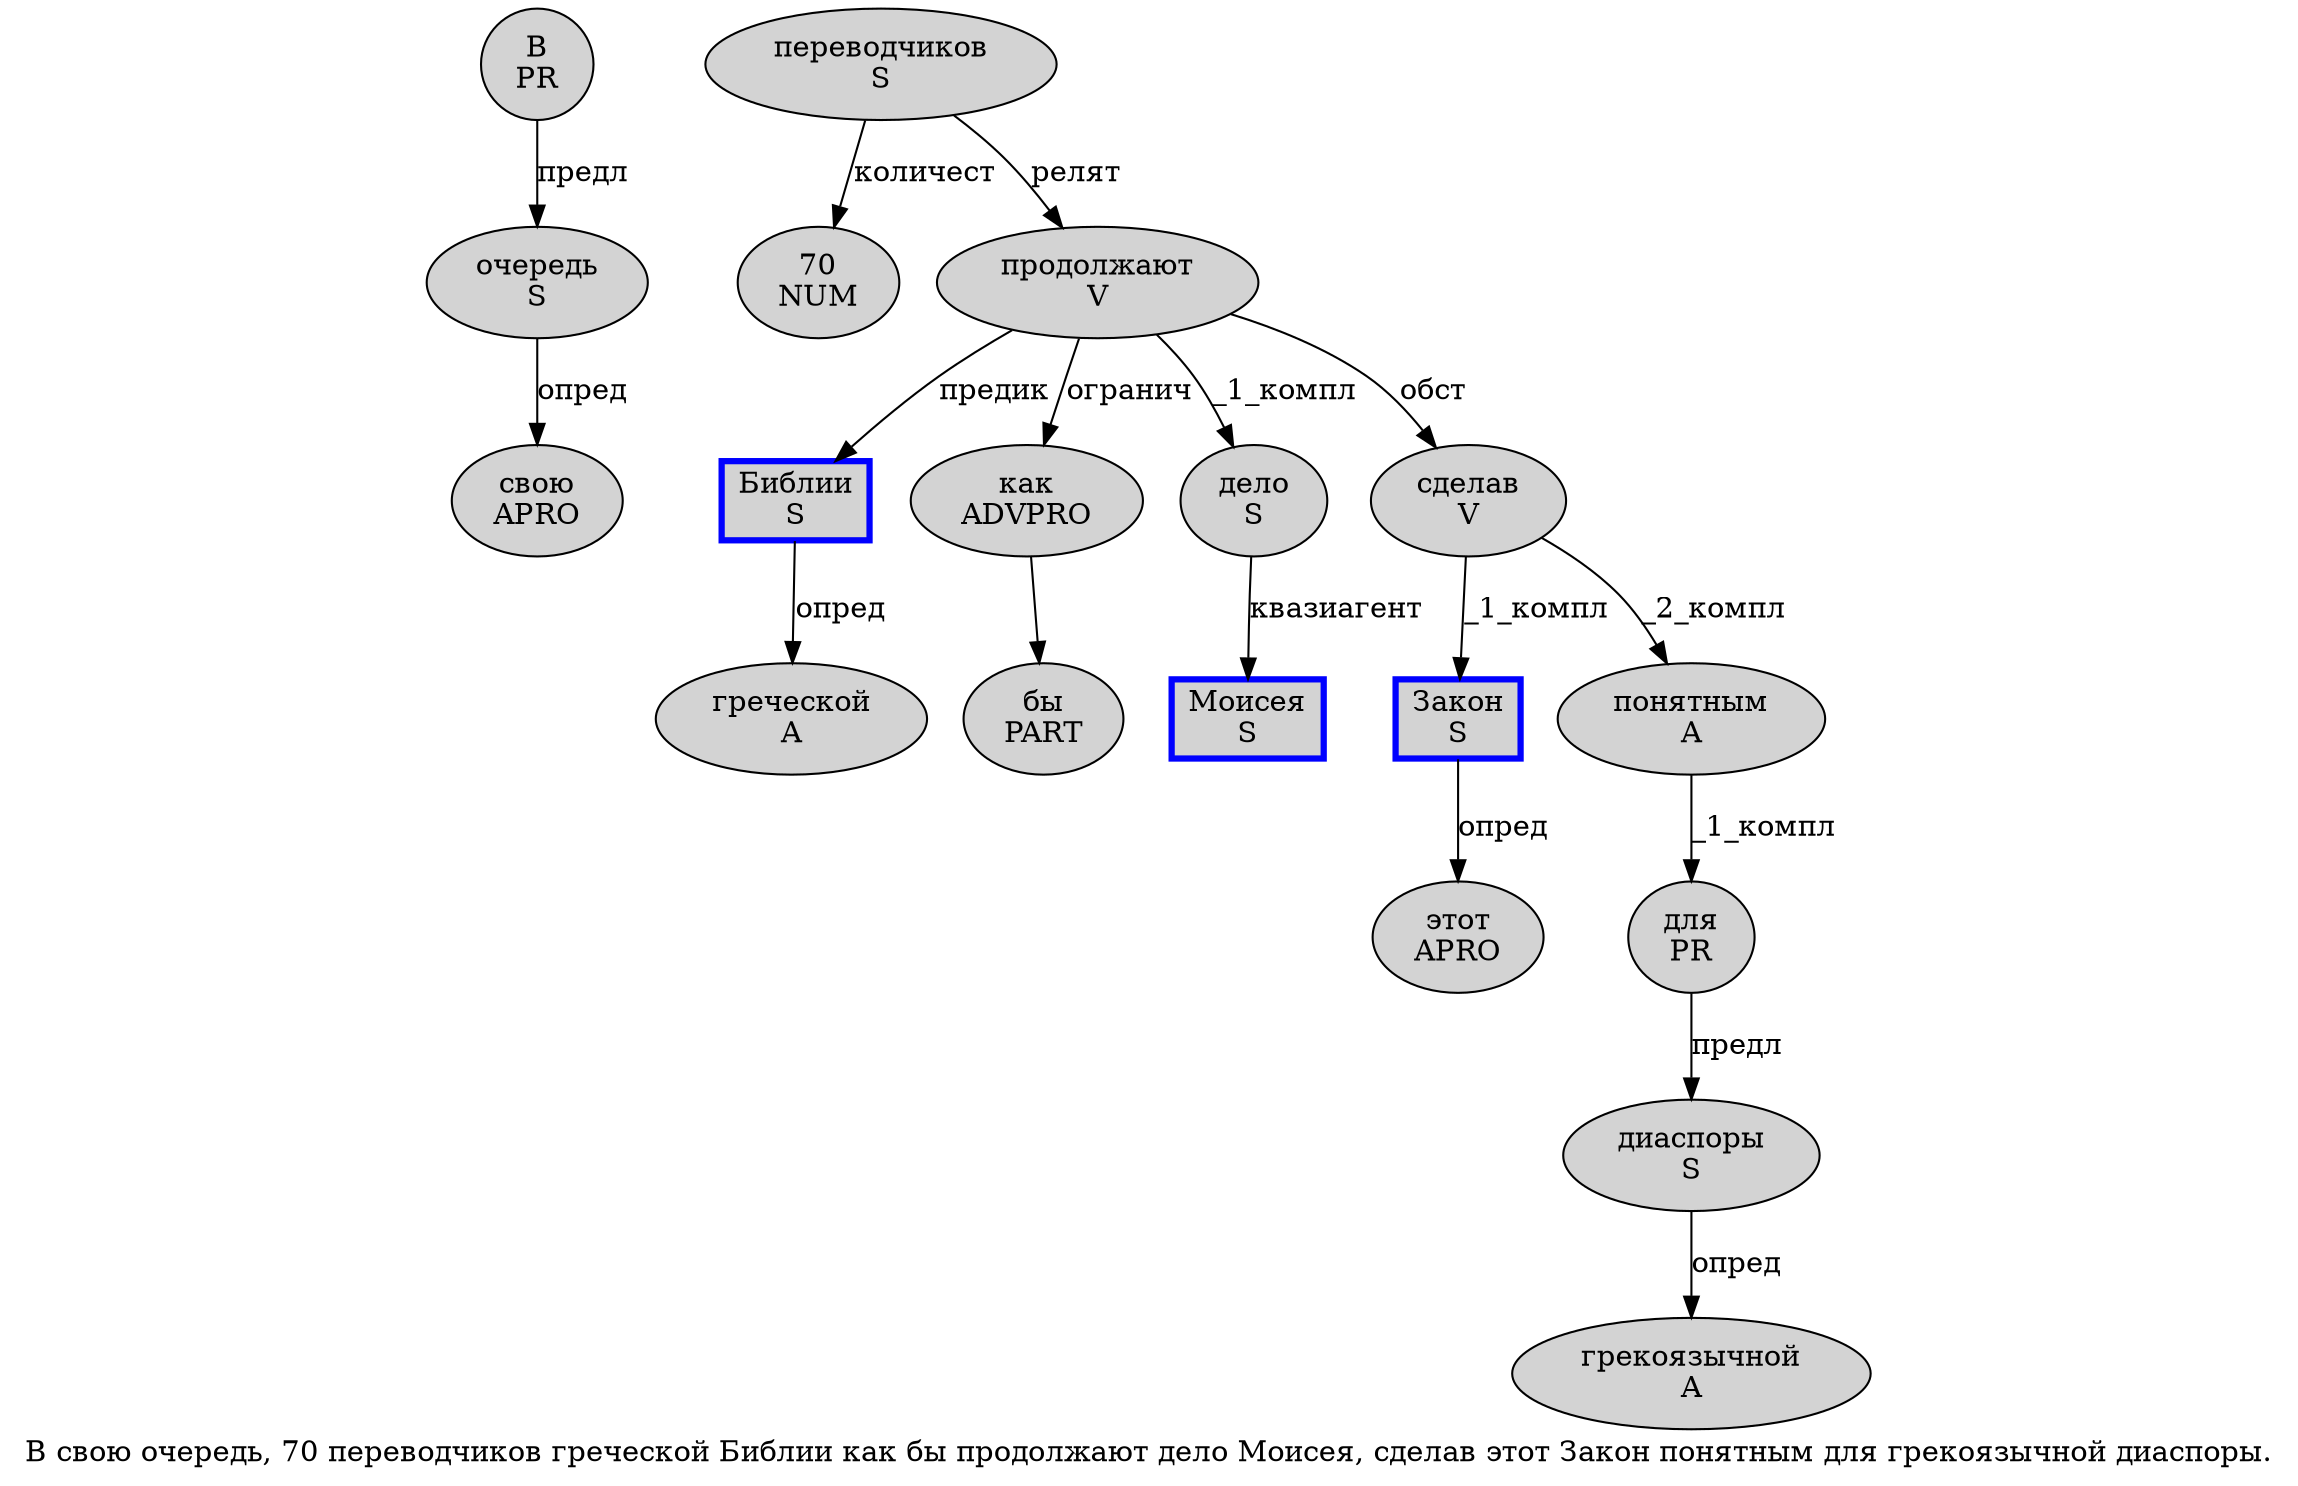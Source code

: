 digraph SENTENCE_549 {
	graph [label="В свою очередь, 70 переводчиков греческой Библии как бы продолжают дело Моисея, сделав этот Закон понятным для грекоязычной диаспоры."]
	node [style=filled]
		0 [label="В
PR" color="" fillcolor=lightgray penwidth=1 shape=ellipse]
		1 [label="свою
APRO" color="" fillcolor=lightgray penwidth=1 shape=ellipse]
		2 [label="очередь
S" color="" fillcolor=lightgray penwidth=1 shape=ellipse]
		4 [label="70
NUM" color="" fillcolor=lightgray penwidth=1 shape=ellipse]
		5 [label="переводчиков
S" color="" fillcolor=lightgray penwidth=1 shape=ellipse]
		6 [label="греческой
A" color="" fillcolor=lightgray penwidth=1 shape=ellipse]
		7 [label="Библии
S" color=blue fillcolor=lightgray penwidth=3 shape=box]
		8 [label="как
ADVPRO" color="" fillcolor=lightgray penwidth=1 shape=ellipse]
		9 [label="бы
PART" color="" fillcolor=lightgray penwidth=1 shape=ellipse]
		10 [label="продолжают
V" color="" fillcolor=lightgray penwidth=1 shape=ellipse]
		11 [label="дело
S" color="" fillcolor=lightgray penwidth=1 shape=ellipse]
		12 [label="Моисея
S" color=blue fillcolor=lightgray penwidth=3 shape=box]
		14 [label="сделав
V" color="" fillcolor=lightgray penwidth=1 shape=ellipse]
		15 [label="этот
APRO" color="" fillcolor=lightgray penwidth=1 shape=ellipse]
		16 [label="Закон
S" color=blue fillcolor=lightgray penwidth=3 shape=box]
		17 [label="понятным
A" color="" fillcolor=lightgray penwidth=1 shape=ellipse]
		18 [label="для
PR" color="" fillcolor=lightgray penwidth=1 shape=ellipse]
		19 [label="грекоязычной
A" color="" fillcolor=lightgray penwidth=1 shape=ellipse]
		20 [label="диаспоры
S" color="" fillcolor=lightgray penwidth=1 shape=ellipse]
			18 -> 20 [label="предл"]
			10 -> 7 [label="предик"]
			10 -> 8 [label="огранич"]
			10 -> 11 [label="_1_компл"]
			10 -> 14 [label="обст"]
			17 -> 18 [label="_1_компл"]
			5 -> 4 [label="количест"]
			5 -> 10 [label="релят"]
			8 -> 9
			20 -> 19 [label="опред"]
			7 -> 6 [label="опред"]
			0 -> 2 [label="предл"]
			14 -> 16 [label="_1_компл"]
			14 -> 17 [label="_2_компл"]
			16 -> 15 [label="опред"]
			11 -> 12 [label="квазиагент"]
			2 -> 1 [label="опред"]
}